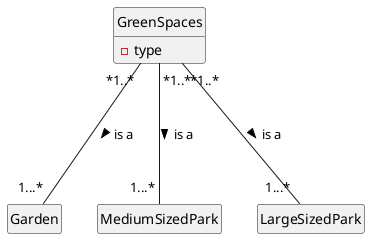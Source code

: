 @startuml

hide methods
hide circle
hide empty attributes
skinparam linetype polyline


class GreenSpaces {
  -type
}

GreenSpaces "*1..*"---"1...*" Garden : is a >
GreenSpaces "*1..*"---"1...*" MediumSizedPark : is a >
GreenSpaces "*1..*"---"1...*" LargeSizedPark : is a >

@enduml

